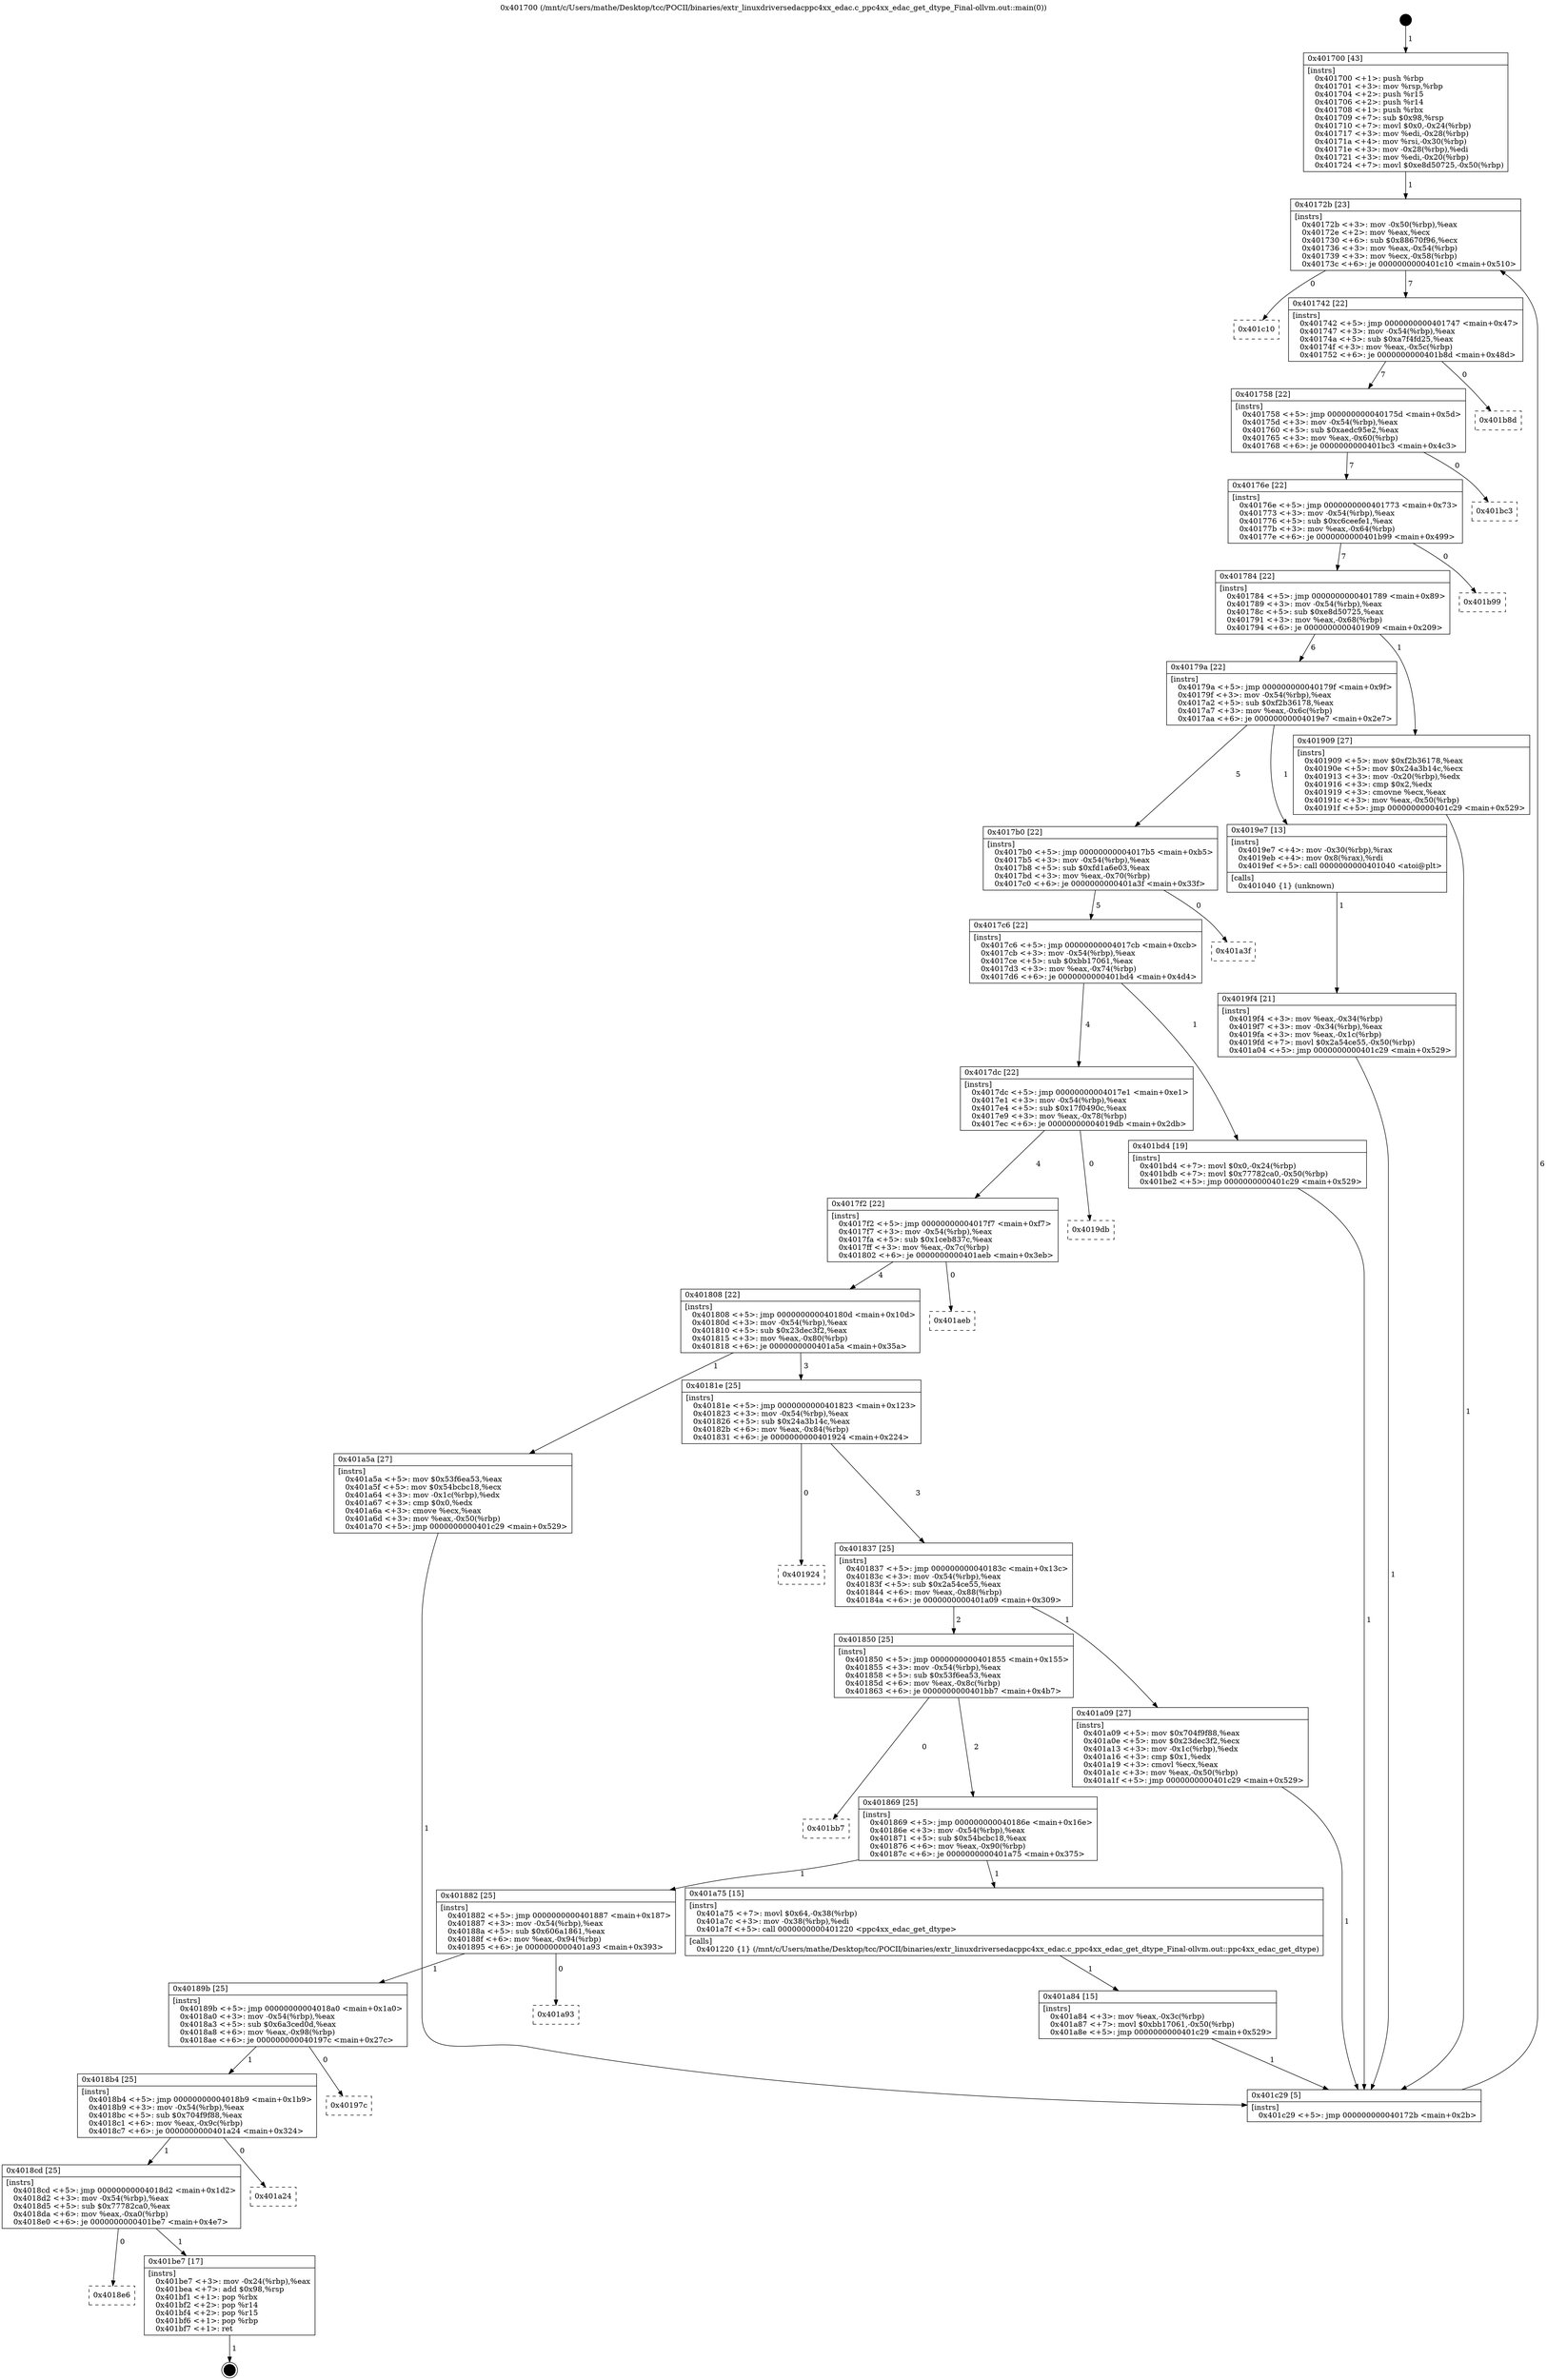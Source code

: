 digraph "0x401700" {
  label = "0x401700 (/mnt/c/Users/mathe/Desktop/tcc/POCII/binaries/extr_linuxdriversedacppc4xx_edac.c_ppc4xx_edac_get_dtype_Final-ollvm.out::main(0))"
  labelloc = "t"
  node[shape=record]

  Entry [label="",width=0.3,height=0.3,shape=circle,fillcolor=black,style=filled]
  "0x40172b" [label="{
     0x40172b [23]\l
     | [instrs]\l
     &nbsp;&nbsp;0x40172b \<+3\>: mov -0x50(%rbp),%eax\l
     &nbsp;&nbsp;0x40172e \<+2\>: mov %eax,%ecx\l
     &nbsp;&nbsp;0x401730 \<+6\>: sub $0x88670f96,%ecx\l
     &nbsp;&nbsp;0x401736 \<+3\>: mov %eax,-0x54(%rbp)\l
     &nbsp;&nbsp;0x401739 \<+3\>: mov %ecx,-0x58(%rbp)\l
     &nbsp;&nbsp;0x40173c \<+6\>: je 0000000000401c10 \<main+0x510\>\l
  }"]
  "0x401c10" [label="{
     0x401c10\l
  }", style=dashed]
  "0x401742" [label="{
     0x401742 [22]\l
     | [instrs]\l
     &nbsp;&nbsp;0x401742 \<+5\>: jmp 0000000000401747 \<main+0x47\>\l
     &nbsp;&nbsp;0x401747 \<+3\>: mov -0x54(%rbp),%eax\l
     &nbsp;&nbsp;0x40174a \<+5\>: sub $0xa7f4fd25,%eax\l
     &nbsp;&nbsp;0x40174f \<+3\>: mov %eax,-0x5c(%rbp)\l
     &nbsp;&nbsp;0x401752 \<+6\>: je 0000000000401b8d \<main+0x48d\>\l
  }"]
  Exit [label="",width=0.3,height=0.3,shape=circle,fillcolor=black,style=filled,peripheries=2]
  "0x401b8d" [label="{
     0x401b8d\l
  }", style=dashed]
  "0x401758" [label="{
     0x401758 [22]\l
     | [instrs]\l
     &nbsp;&nbsp;0x401758 \<+5\>: jmp 000000000040175d \<main+0x5d\>\l
     &nbsp;&nbsp;0x40175d \<+3\>: mov -0x54(%rbp),%eax\l
     &nbsp;&nbsp;0x401760 \<+5\>: sub $0xaedc95e2,%eax\l
     &nbsp;&nbsp;0x401765 \<+3\>: mov %eax,-0x60(%rbp)\l
     &nbsp;&nbsp;0x401768 \<+6\>: je 0000000000401bc3 \<main+0x4c3\>\l
  }"]
  "0x4018e6" [label="{
     0x4018e6\l
  }", style=dashed]
  "0x401bc3" [label="{
     0x401bc3\l
  }", style=dashed]
  "0x40176e" [label="{
     0x40176e [22]\l
     | [instrs]\l
     &nbsp;&nbsp;0x40176e \<+5\>: jmp 0000000000401773 \<main+0x73\>\l
     &nbsp;&nbsp;0x401773 \<+3\>: mov -0x54(%rbp),%eax\l
     &nbsp;&nbsp;0x401776 \<+5\>: sub $0xc6ceefe1,%eax\l
     &nbsp;&nbsp;0x40177b \<+3\>: mov %eax,-0x64(%rbp)\l
     &nbsp;&nbsp;0x40177e \<+6\>: je 0000000000401b99 \<main+0x499\>\l
  }"]
  "0x401be7" [label="{
     0x401be7 [17]\l
     | [instrs]\l
     &nbsp;&nbsp;0x401be7 \<+3\>: mov -0x24(%rbp),%eax\l
     &nbsp;&nbsp;0x401bea \<+7\>: add $0x98,%rsp\l
     &nbsp;&nbsp;0x401bf1 \<+1\>: pop %rbx\l
     &nbsp;&nbsp;0x401bf2 \<+2\>: pop %r14\l
     &nbsp;&nbsp;0x401bf4 \<+2\>: pop %r15\l
     &nbsp;&nbsp;0x401bf6 \<+1\>: pop %rbp\l
     &nbsp;&nbsp;0x401bf7 \<+1\>: ret\l
  }"]
  "0x401b99" [label="{
     0x401b99\l
  }", style=dashed]
  "0x401784" [label="{
     0x401784 [22]\l
     | [instrs]\l
     &nbsp;&nbsp;0x401784 \<+5\>: jmp 0000000000401789 \<main+0x89\>\l
     &nbsp;&nbsp;0x401789 \<+3\>: mov -0x54(%rbp),%eax\l
     &nbsp;&nbsp;0x40178c \<+5\>: sub $0xe8d50725,%eax\l
     &nbsp;&nbsp;0x401791 \<+3\>: mov %eax,-0x68(%rbp)\l
     &nbsp;&nbsp;0x401794 \<+6\>: je 0000000000401909 \<main+0x209\>\l
  }"]
  "0x4018cd" [label="{
     0x4018cd [25]\l
     | [instrs]\l
     &nbsp;&nbsp;0x4018cd \<+5\>: jmp 00000000004018d2 \<main+0x1d2\>\l
     &nbsp;&nbsp;0x4018d2 \<+3\>: mov -0x54(%rbp),%eax\l
     &nbsp;&nbsp;0x4018d5 \<+5\>: sub $0x77782ca0,%eax\l
     &nbsp;&nbsp;0x4018da \<+6\>: mov %eax,-0xa0(%rbp)\l
     &nbsp;&nbsp;0x4018e0 \<+6\>: je 0000000000401be7 \<main+0x4e7\>\l
  }"]
  "0x401909" [label="{
     0x401909 [27]\l
     | [instrs]\l
     &nbsp;&nbsp;0x401909 \<+5\>: mov $0xf2b36178,%eax\l
     &nbsp;&nbsp;0x40190e \<+5\>: mov $0x24a3b14c,%ecx\l
     &nbsp;&nbsp;0x401913 \<+3\>: mov -0x20(%rbp),%edx\l
     &nbsp;&nbsp;0x401916 \<+3\>: cmp $0x2,%edx\l
     &nbsp;&nbsp;0x401919 \<+3\>: cmovne %ecx,%eax\l
     &nbsp;&nbsp;0x40191c \<+3\>: mov %eax,-0x50(%rbp)\l
     &nbsp;&nbsp;0x40191f \<+5\>: jmp 0000000000401c29 \<main+0x529\>\l
  }"]
  "0x40179a" [label="{
     0x40179a [22]\l
     | [instrs]\l
     &nbsp;&nbsp;0x40179a \<+5\>: jmp 000000000040179f \<main+0x9f\>\l
     &nbsp;&nbsp;0x40179f \<+3\>: mov -0x54(%rbp),%eax\l
     &nbsp;&nbsp;0x4017a2 \<+5\>: sub $0xf2b36178,%eax\l
     &nbsp;&nbsp;0x4017a7 \<+3\>: mov %eax,-0x6c(%rbp)\l
     &nbsp;&nbsp;0x4017aa \<+6\>: je 00000000004019e7 \<main+0x2e7\>\l
  }"]
  "0x401c29" [label="{
     0x401c29 [5]\l
     | [instrs]\l
     &nbsp;&nbsp;0x401c29 \<+5\>: jmp 000000000040172b \<main+0x2b\>\l
  }"]
  "0x401700" [label="{
     0x401700 [43]\l
     | [instrs]\l
     &nbsp;&nbsp;0x401700 \<+1\>: push %rbp\l
     &nbsp;&nbsp;0x401701 \<+3\>: mov %rsp,%rbp\l
     &nbsp;&nbsp;0x401704 \<+2\>: push %r15\l
     &nbsp;&nbsp;0x401706 \<+2\>: push %r14\l
     &nbsp;&nbsp;0x401708 \<+1\>: push %rbx\l
     &nbsp;&nbsp;0x401709 \<+7\>: sub $0x98,%rsp\l
     &nbsp;&nbsp;0x401710 \<+7\>: movl $0x0,-0x24(%rbp)\l
     &nbsp;&nbsp;0x401717 \<+3\>: mov %edi,-0x28(%rbp)\l
     &nbsp;&nbsp;0x40171a \<+4\>: mov %rsi,-0x30(%rbp)\l
     &nbsp;&nbsp;0x40171e \<+3\>: mov -0x28(%rbp),%edi\l
     &nbsp;&nbsp;0x401721 \<+3\>: mov %edi,-0x20(%rbp)\l
     &nbsp;&nbsp;0x401724 \<+7\>: movl $0xe8d50725,-0x50(%rbp)\l
  }"]
  "0x401a24" [label="{
     0x401a24\l
  }", style=dashed]
  "0x4019e7" [label="{
     0x4019e7 [13]\l
     | [instrs]\l
     &nbsp;&nbsp;0x4019e7 \<+4\>: mov -0x30(%rbp),%rax\l
     &nbsp;&nbsp;0x4019eb \<+4\>: mov 0x8(%rax),%rdi\l
     &nbsp;&nbsp;0x4019ef \<+5\>: call 0000000000401040 \<atoi@plt\>\l
     | [calls]\l
     &nbsp;&nbsp;0x401040 \{1\} (unknown)\l
  }"]
  "0x4017b0" [label="{
     0x4017b0 [22]\l
     | [instrs]\l
     &nbsp;&nbsp;0x4017b0 \<+5\>: jmp 00000000004017b5 \<main+0xb5\>\l
     &nbsp;&nbsp;0x4017b5 \<+3\>: mov -0x54(%rbp),%eax\l
     &nbsp;&nbsp;0x4017b8 \<+5\>: sub $0xfd1a6e03,%eax\l
     &nbsp;&nbsp;0x4017bd \<+3\>: mov %eax,-0x70(%rbp)\l
     &nbsp;&nbsp;0x4017c0 \<+6\>: je 0000000000401a3f \<main+0x33f\>\l
  }"]
  "0x4019f4" [label="{
     0x4019f4 [21]\l
     | [instrs]\l
     &nbsp;&nbsp;0x4019f4 \<+3\>: mov %eax,-0x34(%rbp)\l
     &nbsp;&nbsp;0x4019f7 \<+3\>: mov -0x34(%rbp),%eax\l
     &nbsp;&nbsp;0x4019fa \<+3\>: mov %eax,-0x1c(%rbp)\l
     &nbsp;&nbsp;0x4019fd \<+7\>: movl $0x2a54ce55,-0x50(%rbp)\l
     &nbsp;&nbsp;0x401a04 \<+5\>: jmp 0000000000401c29 \<main+0x529\>\l
  }"]
  "0x4018b4" [label="{
     0x4018b4 [25]\l
     | [instrs]\l
     &nbsp;&nbsp;0x4018b4 \<+5\>: jmp 00000000004018b9 \<main+0x1b9\>\l
     &nbsp;&nbsp;0x4018b9 \<+3\>: mov -0x54(%rbp),%eax\l
     &nbsp;&nbsp;0x4018bc \<+5\>: sub $0x704f9f88,%eax\l
     &nbsp;&nbsp;0x4018c1 \<+6\>: mov %eax,-0x9c(%rbp)\l
     &nbsp;&nbsp;0x4018c7 \<+6\>: je 0000000000401a24 \<main+0x324\>\l
  }"]
  "0x401a3f" [label="{
     0x401a3f\l
  }", style=dashed]
  "0x4017c6" [label="{
     0x4017c6 [22]\l
     | [instrs]\l
     &nbsp;&nbsp;0x4017c6 \<+5\>: jmp 00000000004017cb \<main+0xcb\>\l
     &nbsp;&nbsp;0x4017cb \<+3\>: mov -0x54(%rbp),%eax\l
     &nbsp;&nbsp;0x4017ce \<+5\>: sub $0xbb17061,%eax\l
     &nbsp;&nbsp;0x4017d3 \<+3\>: mov %eax,-0x74(%rbp)\l
     &nbsp;&nbsp;0x4017d6 \<+6\>: je 0000000000401bd4 \<main+0x4d4\>\l
  }"]
  "0x40197c" [label="{
     0x40197c\l
  }", style=dashed]
  "0x401bd4" [label="{
     0x401bd4 [19]\l
     | [instrs]\l
     &nbsp;&nbsp;0x401bd4 \<+7\>: movl $0x0,-0x24(%rbp)\l
     &nbsp;&nbsp;0x401bdb \<+7\>: movl $0x77782ca0,-0x50(%rbp)\l
     &nbsp;&nbsp;0x401be2 \<+5\>: jmp 0000000000401c29 \<main+0x529\>\l
  }"]
  "0x4017dc" [label="{
     0x4017dc [22]\l
     | [instrs]\l
     &nbsp;&nbsp;0x4017dc \<+5\>: jmp 00000000004017e1 \<main+0xe1\>\l
     &nbsp;&nbsp;0x4017e1 \<+3\>: mov -0x54(%rbp),%eax\l
     &nbsp;&nbsp;0x4017e4 \<+5\>: sub $0x17f0490c,%eax\l
     &nbsp;&nbsp;0x4017e9 \<+3\>: mov %eax,-0x78(%rbp)\l
     &nbsp;&nbsp;0x4017ec \<+6\>: je 00000000004019db \<main+0x2db\>\l
  }"]
  "0x40189b" [label="{
     0x40189b [25]\l
     | [instrs]\l
     &nbsp;&nbsp;0x40189b \<+5\>: jmp 00000000004018a0 \<main+0x1a0\>\l
     &nbsp;&nbsp;0x4018a0 \<+3\>: mov -0x54(%rbp),%eax\l
     &nbsp;&nbsp;0x4018a3 \<+5\>: sub $0x6a3ced0d,%eax\l
     &nbsp;&nbsp;0x4018a8 \<+6\>: mov %eax,-0x98(%rbp)\l
     &nbsp;&nbsp;0x4018ae \<+6\>: je 000000000040197c \<main+0x27c\>\l
  }"]
  "0x4019db" [label="{
     0x4019db\l
  }", style=dashed]
  "0x4017f2" [label="{
     0x4017f2 [22]\l
     | [instrs]\l
     &nbsp;&nbsp;0x4017f2 \<+5\>: jmp 00000000004017f7 \<main+0xf7\>\l
     &nbsp;&nbsp;0x4017f7 \<+3\>: mov -0x54(%rbp),%eax\l
     &nbsp;&nbsp;0x4017fa \<+5\>: sub $0x1ceb837c,%eax\l
     &nbsp;&nbsp;0x4017ff \<+3\>: mov %eax,-0x7c(%rbp)\l
     &nbsp;&nbsp;0x401802 \<+6\>: je 0000000000401aeb \<main+0x3eb\>\l
  }"]
  "0x401a93" [label="{
     0x401a93\l
  }", style=dashed]
  "0x401aeb" [label="{
     0x401aeb\l
  }", style=dashed]
  "0x401808" [label="{
     0x401808 [22]\l
     | [instrs]\l
     &nbsp;&nbsp;0x401808 \<+5\>: jmp 000000000040180d \<main+0x10d\>\l
     &nbsp;&nbsp;0x40180d \<+3\>: mov -0x54(%rbp),%eax\l
     &nbsp;&nbsp;0x401810 \<+5\>: sub $0x23dec3f2,%eax\l
     &nbsp;&nbsp;0x401815 \<+3\>: mov %eax,-0x80(%rbp)\l
     &nbsp;&nbsp;0x401818 \<+6\>: je 0000000000401a5a \<main+0x35a\>\l
  }"]
  "0x401a84" [label="{
     0x401a84 [15]\l
     | [instrs]\l
     &nbsp;&nbsp;0x401a84 \<+3\>: mov %eax,-0x3c(%rbp)\l
     &nbsp;&nbsp;0x401a87 \<+7\>: movl $0xbb17061,-0x50(%rbp)\l
     &nbsp;&nbsp;0x401a8e \<+5\>: jmp 0000000000401c29 \<main+0x529\>\l
  }"]
  "0x401a5a" [label="{
     0x401a5a [27]\l
     | [instrs]\l
     &nbsp;&nbsp;0x401a5a \<+5\>: mov $0x53f6ea53,%eax\l
     &nbsp;&nbsp;0x401a5f \<+5\>: mov $0x54bcbc18,%ecx\l
     &nbsp;&nbsp;0x401a64 \<+3\>: mov -0x1c(%rbp),%edx\l
     &nbsp;&nbsp;0x401a67 \<+3\>: cmp $0x0,%edx\l
     &nbsp;&nbsp;0x401a6a \<+3\>: cmove %ecx,%eax\l
     &nbsp;&nbsp;0x401a6d \<+3\>: mov %eax,-0x50(%rbp)\l
     &nbsp;&nbsp;0x401a70 \<+5\>: jmp 0000000000401c29 \<main+0x529\>\l
  }"]
  "0x40181e" [label="{
     0x40181e [25]\l
     | [instrs]\l
     &nbsp;&nbsp;0x40181e \<+5\>: jmp 0000000000401823 \<main+0x123\>\l
     &nbsp;&nbsp;0x401823 \<+3\>: mov -0x54(%rbp),%eax\l
     &nbsp;&nbsp;0x401826 \<+5\>: sub $0x24a3b14c,%eax\l
     &nbsp;&nbsp;0x40182b \<+6\>: mov %eax,-0x84(%rbp)\l
     &nbsp;&nbsp;0x401831 \<+6\>: je 0000000000401924 \<main+0x224\>\l
  }"]
  "0x401882" [label="{
     0x401882 [25]\l
     | [instrs]\l
     &nbsp;&nbsp;0x401882 \<+5\>: jmp 0000000000401887 \<main+0x187\>\l
     &nbsp;&nbsp;0x401887 \<+3\>: mov -0x54(%rbp),%eax\l
     &nbsp;&nbsp;0x40188a \<+5\>: sub $0x606a1861,%eax\l
     &nbsp;&nbsp;0x40188f \<+6\>: mov %eax,-0x94(%rbp)\l
     &nbsp;&nbsp;0x401895 \<+6\>: je 0000000000401a93 \<main+0x393\>\l
  }"]
  "0x401924" [label="{
     0x401924\l
  }", style=dashed]
  "0x401837" [label="{
     0x401837 [25]\l
     | [instrs]\l
     &nbsp;&nbsp;0x401837 \<+5\>: jmp 000000000040183c \<main+0x13c\>\l
     &nbsp;&nbsp;0x40183c \<+3\>: mov -0x54(%rbp),%eax\l
     &nbsp;&nbsp;0x40183f \<+5\>: sub $0x2a54ce55,%eax\l
     &nbsp;&nbsp;0x401844 \<+6\>: mov %eax,-0x88(%rbp)\l
     &nbsp;&nbsp;0x40184a \<+6\>: je 0000000000401a09 \<main+0x309\>\l
  }"]
  "0x401a75" [label="{
     0x401a75 [15]\l
     | [instrs]\l
     &nbsp;&nbsp;0x401a75 \<+7\>: movl $0x64,-0x38(%rbp)\l
     &nbsp;&nbsp;0x401a7c \<+3\>: mov -0x38(%rbp),%edi\l
     &nbsp;&nbsp;0x401a7f \<+5\>: call 0000000000401220 \<ppc4xx_edac_get_dtype\>\l
     | [calls]\l
     &nbsp;&nbsp;0x401220 \{1\} (/mnt/c/Users/mathe/Desktop/tcc/POCII/binaries/extr_linuxdriversedacppc4xx_edac.c_ppc4xx_edac_get_dtype_Final-ollvm.out::ppc4xx_edac_get_dtype)\l
  }"]
  "0x401a09" [label="{
     0x401a09 [27]\l
     | [instrs]\l
     &nbsp;&nbsp;0x401a09 \<+5\>: mov $0x704f9f88,%eax\l
     &nbsp;&nbsp;0x401a0e \<+5\>: mov $0x23dec3f2,%ecx\l
     &nbsp;&nbsp;0x401a13 \<+3\>: mov -0x1c(%rbp),%edx\l
     &nbsp;&nbsp;0x401a16 \<+3\>: cmp $0x1,%edx\l
     &nbsp;&nbsp;0x401a19 \<+3\>: cmovl %ecx,%eax\l
     &nbsp;&nbsp;0x401a1c \<+3\>: mov %eax,-0x50(%rbp)\l
     &nbsp;&nbsp;0x401a1f \<+5\>: jmp 0000000000401c29 \<main+0x529\>\l
  }"]
  "0x401850" [label="{
     0x401850 [25]\l
     | [instrs]\l
     &nbsp;&nbsp;0x401850 \<+5\>: jmp 0000000000401855 \<main+0x155\>\l
     &nbsp;&nbsp;0x401855 \<+3\>: mov -0x54(%rbp),%eax\l
     &nbsp;&nbsp;0x401858 \<+5\>: sub $0x53f6ea53,%eax\l
     &nbsp;&nbsp;0x40185d \<+6\>: mov %eax,-0x8c(%rbp)\l
     &nbsp;&nbsp;0x401863 \<+6\>: je 0000000000401bb7 \<main+0x4b7\>\l
  }"]
  "0x401869" [label="{
     0x401869 [25]\l
     | [instrs]\l
     &nbsp;&nbsp;0x401869 \<+5\>: jmp 000000000040186e \<main+0x16e\>\l
     &nbsp;&nbsp;0x40186e \<+3\>: mov -0x54(%rbp),%eax\l
     &nbsp;&nbsp;0x401871 \<+5\>: sub $0x54bcbc18,%eax\l
     &nbsp;&nbsp;0x401876 \<+6\>: mov %eax,-0x90(%rbp)\l
     &nbsp;&nbsp;0x40187c \<+6\>: je 0000000000401a75 \<main+0x375\>\l
  }"]
  "0x401bb7" [label="{
     0x401bb7\l
  }", style=dashed]
  Entry -> "0x401700" [label=" 1"]
  "0x40172b" -> "0x401c10" [label=" 0"]
  "0x40172b" -> "0x401742" [label=" 7"]
  "0x401be7" -> Exit [label=" 1"]
  "0x401742" -> "0x401b8d" [label=" 0"]
  "0x401742" -> "0x401758" [label=" 7"]
  "0x4018cd" -> "0x4018e6" [label=" 0"]
  "0x401758" -> "0x401bc3" [label=" 0"]
  "0x401758" -> "0x40176e" [label=" 7"]
  "0x4018cd" -> "0x401be7" [label=" 1"]
  "0x40176e" -> "0x401b99" [label=" 0"]
  "0x40176e" -> "0x401784" [label=" 7"]
  "0x4018b4" -> "0x4018cd" [label=" 1"]
  "0x401784" -> "0x401909" [label=" 1"]
  "0x401784" -> "0x40179a" [label=" 6"]
  "0x401909" -> "0x401c29" [label=" 1"]
  "0x401700" -> "0x40172b" [label=" 1"]
  "0x401c29" -> "0x40172b" [label=" 6"]
  "0x4018b4" -> "0x401a24" [label=" 0"]
  "0x40179a" -> "0x4019e7" [label=" 1"]
  "0x40179a" -> "0x4017b0" [label=" 5"]
  "0x4019e7" -> "0x4019f4" [label=" 1"]
  "0x4019f4" -> "0x401c29" [label=" 1"]
  "0x40189b" -> "0x4018b4" [label=" 1"]
  "0x4017b0" -> "0x401a3f" [label=" 0"]
  "0x4017b0" -> "0x4017c6" [label=" 5"]
  "0x40189b" -> "0x40197c" [label=" 0"]
  "0x4017c6" -> "0x401bd4" [label=" 1"]
  "0x4017c6" -> "0x4017dc" [label=" 4"]
  "0x401882" -> "0x40189b" [label=" 1"]
  "0x4017dc" -> "0x4019db" [label=" 0"]
  "0x4017dc" -> "0x4017f2" [label=" 4"]
  "0x401882" -> "0x401a93" [label=" 0"]
  "0x4017f2" -> "0x401aeb" [label=" 0"]
  "0x4017f2" -> "0x401808" [label=" 4"]
  "0x401bd4" -> "0x401c29" [label=" 1"]
  "0x401808" -> "0x401a5a" [label=" 1"]
  "0x401808" -> "0x40181e" [label=" 3"]
  "0x401a84" -> "0x401c29" [label=" 1"]
  "0x40181e" -> "0x401924" [label=" 0"]
  "0x40181e" -> "0x401837" [label=" 3"]
  "0x401a75" -> "0x401a84" [label=" 1"]
  "0x401837" -> "0x401a09" [label=" 1"]
  "0x401837" -> "0x401850" [label=" 2"]
  "0x401a09" -> "0x401c29" [label=" 1"]
  "0x401a5a" -> "0x401c29" [label=" 1"]
  "0x401869" -> "0x401882" [label=" 1"]
  "0x401850" -> "0x401bb7" [label=" 0"]
  "0x401850" -> "0x401869" [label=" 2"]
  "0x401869" -> "0x401a75" [label=" 1"]
}
